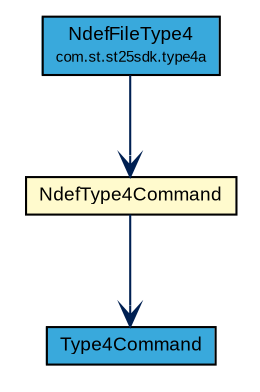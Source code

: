 #!/usr/local/bin/dot
#
# Class diagram 
# Generated by UMLGraph version R5_7_2-3-gee82a7 (http://www.umlgraph.org/)
#

digraph G {
	edge [fontname="arial",fontsize=10,labelfontname="arial",labelfontsize=10];
	node [fontname="arial",fontsize=10,shape=plaintext];
	nodesep=0.25;
	ranksep=0.5;
	// com.st.st25sdk.command.Type4Command
	c22045 [label=<<table title="com.st.st25sdk.command.Type4Command" border="0" cellborder="1" cellspacing="0" cellpadding="2" port="p" bgcolor="#39a9dc" href="./Type4Command.html">
		<tr><td><table border="0" cellspacing="0" cellpadding="1">
<tr><td align="center" balign="center"> Type4Command </td></tr>
		</table></td></tr>
		</table>>, URL="./Type4Command.html", fontname="arial", fontcolor="black", fontsize=9.0];
	// com.st.st25sdk.command.NdefType4Command
	c22058 [label=<<table title="com.st.st25sdk.command.NdefType4Command" border="0" cellborder="1" cellspacing="0" cellpadding="2" port="p" bgcolor="lemonChiffon" href="./NdefType4Command.html">
		<tr><td><table border="0" cellspacing="0" cellpadding="1">
<tr><td align="center" balign="center"> NdefType4Command </td></tr>
		</table></td></tr>
		</table>>, URL="./NdefType4Command.html", fontname="arial", fontcolor="black", fontsize=9.0];
	// com.st.st25sdk.type4a.NdefFileType4
	c22136 [label=<<table title="com.st.st25sdk.type4a.NdefFileType4" border="0" cellborder="1" cellspacing="0" cellpadding="2" port="p" bgcolor="#39a9dc" href="../type4a/NdefFileType4.html">
		<tr><td><table border="0" cellspacing="0" cellpadding="1">
<tr><td align="center" balign="center"> NdefFileType4 </td></tr>
<tr><td align="center" balign="center"><font point-size="7.0"> com.st.st25sdk.type4a </font></td></tr>
		</table></td></tr>
		</table>>, URL="../type4a/NdefFileType4.html", fontname="arial", fontcolor="black", fontsize=9.0];
	// com.st.st25sdk.command.NdefType4Command NAVASSOC com.st.st25sdk.command.Type4Command
	c22058:p -> c22045:p [taillabel="", label="", headlabel="", fontname="arial", fontcolor="#002052", fontsize=10.0, color="#002052", arrowhead=open];
	// com.st.st25sdk.type4a.NdefFileType4 NAVASSOC com.st.st25sdk.command.NdefType4Command
	c22136:p -> c22058:p [taillabel="", label="", headlabel="", fontname="arial", fontcolor="#002052", fontsize=10.0, color="#002052", arrowhead=open];
}

